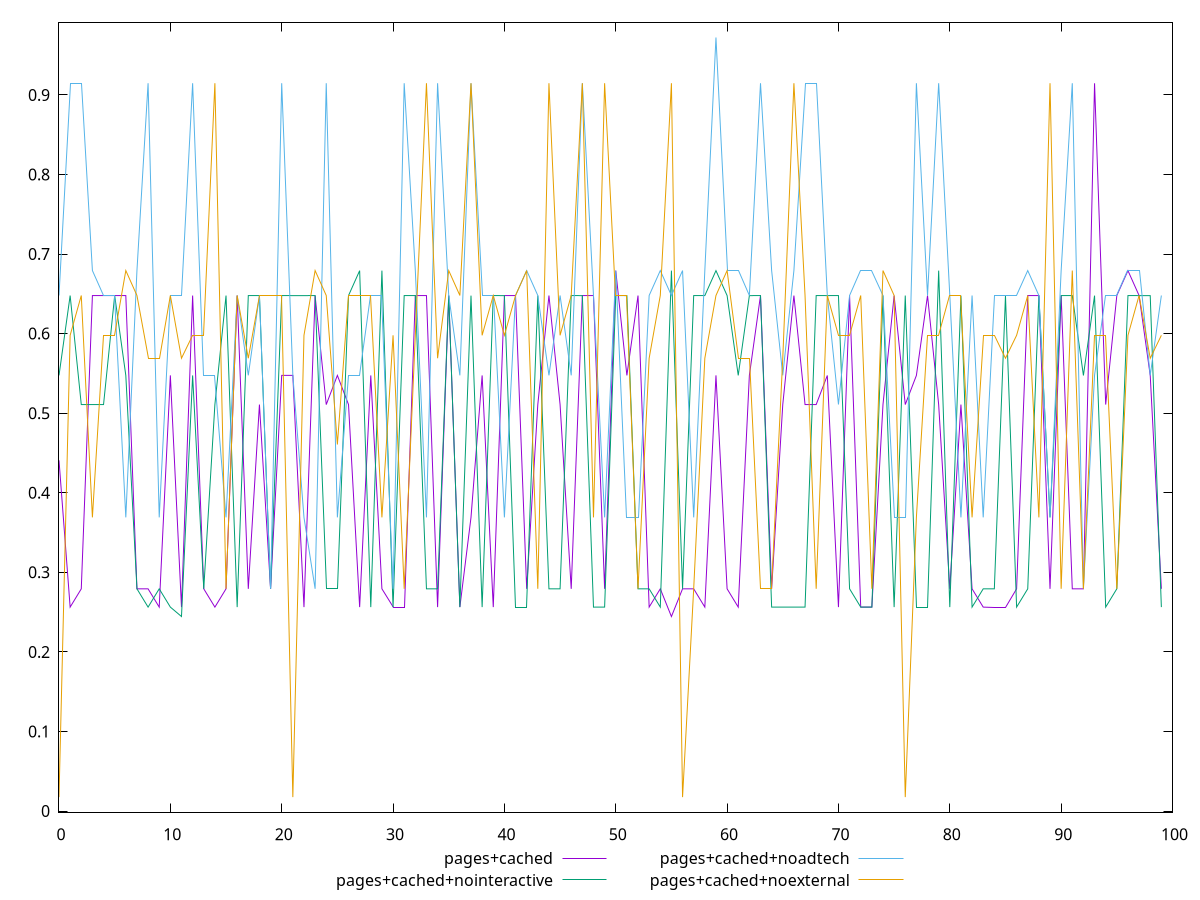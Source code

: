 $_pagesCached <<EOF
0.4407658236920955
0.2562799742322955
0.2792339672875268
0.6478094412464981
0.6478262898091901
0.6478026427763179
0.6478194912354696
0.2792823224708178
0.2792409513664286
0.25630090007589573
0.5475006786881829
0.2562630880677941
0.6477955487650243
0.27927923284149514
0.2562978406257559
0.27928232247081786
0.6478194912354696
0.27927587459061665
0.5108287408726042
0.27925169647155035
0.5474731822549327
0.547485751911919
0.25631069058395844
0.6478262898091901
0.5107702446850244
0.5474797289216318
0.5108287408726042
0.25631069058395844
0.5474731822549327
0.2792823224708178
0.2562979630029969
0.2562979630029969
0.6478262898091901
0.6478194912354696
0.25630371480519626
0.6478262898091901
0.2562979630029969
0.36902074152472114
0.547464802615606
0.25629392458768646
0.6478041207010639
0.6478121015288112
0.27926821794167
0.5108405889204024
0.6478262898091901
0.5108146716302604
0.27923759361264283
0.6478194912354696
0.6478094412464981
0.2792823224708178
0.6791210476180626
0.547485751911919
0.6478041207010639
0.25631766656974647
0.2792746656309755
0.24444197763032915
0.2792899795373541
0.27923638483195345
0.2563048162301851
0.547485751911919
0.27927923284149514
0.2563078757711227
0.5474585179554102
0.6478262898091901
0.27927923284149514
0.5108405889204024
0.6478194912354696
0.5108287408726042
0.5108405889204024
0.5473914852760438
0.2563048162301851
0.6478121015288112
0.25630371480519626
0.25630090007589573
0.5108265193905918
0.6477116064197075
0.5108208423085594
0.5473914852760438
0.6478194912354696
0.5108349117006254
0.27927923284149514
0.5108405889204024
0.27927923284149514
0.2562978406257559
0.2563078757711227
0.25630371480519626
0.2792823224708178
0.6478121015288112
0.6478194912354696
0.2792823224708178
0.6478121015288112
0.27923759361264283
0.2792440405384208
0.9145821263333085
0.5108220764520992
0.6478209691827246
0.6791301408114965
0.6478094412464981
0.547485751911919
0.27928997953735407
EOF
$_pagesCachedNointeractive <<EOF
0.5474731822549327
0.6478032339459794
0.5108405889204024
0.5108287408726042
0.5108220764520992
0.647828950132018
0.547464802615606
0.27927587459061665
0.25630151197070267
0.2792722477286479
0.25630151197070267
0.24447509805739986
0.5474797289216318
0.27927923284149514
0.5108149184561315
0.6478121015288112
0.25629808538030163
0.6478194912354696
0.6478121015288112
0.2792899795373541
0.6478121015288112
0.6477447096822421
0.6477198821424198
0.6478262898091901
0.2792899795373541
0.2792899795373541
0.6477952531822077
0.6791301408114965
0.2562630880677941
0.679138324734899
0.2562978406257559
0.6478041207010639
0.6478431386284664
0.2792823224708178
0.2792409513664286
0.6478094412464981
0.2562827887110055
0.6477116064197075
0.25630151197070267
0.6477952531822077
0.6477278623622769
0.2562978406257559
0.2562978406257559
0.6478262898091901
0.27923759361264283
0.2792440405384208
0.6478121015288112
0.6477278623622769
0.2562630880677941
0.2563078757711227
0.6478026427763179
0.6477447096822421
0.27923007240238157
0.2792440405384208
0.25631069058395844
0.6791355967552408
0.27927587459061665
0.6478262898091901
0.6478121015288112
0.6791355967552408
0.6478094412464981
0.5474731822549327
0.647735251506096
0.6477955487650243
0.2563048162301851
0.25630090007589573
0.2562699402781269
0.25630090007589573
0.6478194912354696
0.6477420495620236
0.6478121015288112
0.2792899795373541
0.2563078757711227
0.25631766656974647
0.6478194912354696
0.2562666365089175
0.6477952531822077
0.25630151197070267
0.2562979630029969
0.679138324734899
0.25626296570871093
0.647735251506096
0.2562979630029969
0.27923759361264283
0.2792440405384208
0.6477278623622769
0.25630371480519626
0.2792722477286479
0.6478262898091901
0.36902074152472114
0.6478041207010639
0.6478262898091901
0.5473838921565156
0.6477278623622769
0.2562979630029969
0.2792823224708178
0.6478194912354696
0.6477420495620236
0.6477198821424198
0.2563048162301851
EOF
$_pagesCachedNoadtech <<EOF
0.6478936866255779
0.9146517814122077
0.9146517814122077
0.6792219852973744
0.6478936866255779
0.6478936866255779
0.3690659991228524
0.6792219852973744
0.9146517814122077
0.3690659991228524
0.6478936866255779
0.6478936866255779
0.9146517814122077
0.5475454610271884
0.5475454610271884
0.3690659991228524
0.6478936866255779
0.5475454610271884
0.6478936866255779
0.27931295209719315
0.9146517814122077
0.5475454610271884
0.3690659991228524
0.27931295209719315
0.9146517814122077
0.3690659991228524
0.5475454610271884
0.5475454610271884
0.6478936866255779
0.6478936866255779
0.27931295209719315
0.9146517814122077
0.6792219852973744
0.3690659991228524
0.9146517814122077
0.6478936866255779
0.5475454610271884
0.9146517814122077
0.6478936866255779
0.6478936866255779
0.3690659991228524
0.6478936866255779
0.6792219852973744
0.6478936866255779
0.5475454610271884
0.6478936866255779
0.5475454610271884
0.9146517814122077
0.6478936866255779
0.3690659991228524
0.6792219852973744
0.3690659991228524
0.3690659991228524
0.6478936866255779
0.6792219852973744
0.6478936866255779
0.6792219852973744
0.3690659991228524
0.6792219852973744
0.9721147685558164
0.6792219852973744
0.6792219852973744
0.6478936866255779
0.9146517814122077
0.6792219852973744
0.5475454610271884
0.6792219852973744
0.9146517814122077
0.9146517814122077
0.6478936866255779
0.510896870453301
0.6478936866255779
0.6792219852973744
0.6792219852973744
0.6478936866255779
0.3690659991228524
0.3690659991228524
0.9146517814122077
0.6478936866255779
0.9146517814122077
0.6478936866255779
0.3690659991228524
0.6478936866255779
0.3690659991228524
0.6478936866255779
0.6478936866255779
0.6478936866255779
0.6792219852973744
0.6478936866255779
0.3690659991228524
0.6792219852973744
0.9146517814122077
0.27931295209719315
0.5475454610271884
0.6478936866255779
0.6478936866255779
0.6792219852973744
0.6792219852973744
0.5475454610271884
0.6478936866255779
EOF
$_pagesCachedNoexternal <<EOF
0.017481246450500643
0.5978316776798642
0.6478936866255779
0.3690659991228524
0.5978316776798642
0.5978316776798642
0.6792219852973744
0.6478936866255779
0.5690350599985126
0.5690350599985126
0.6478936866255779
0.5690350599985126
0.5978316776798642
0.5978316776798642
0.9146517814122077
0.27931295209719315
0.6478936866255779
0.5690350599985126
0.6478936866255779
0.6478936866255779
0.6478936866255779
0.017481246450500643
0.5978316776798642
0.6792219852973744
0.6478936866255779
0.46066090612573035
0.6478936866255779
0.6478936866255779
0.6478936866255779
0.3690659991228524
0.5978316776798642
0.27931295209719315
0.5978316776798642
0.9146517814122077
0.5690350599985126
0.6792219852973744
0.6478936866255779
0.9146517814122077
0.5978316776798642
0.6478936866255779
0.5978316776798642
0.6478936866255779
0.6792219852973744
0.27931295209719315
0.9146517814122077
0.5978316776798642
0.6478936866255779
0.9146517814122077
0.3690659991228524
0.9146517814122077
0.6478936866255779
0.6478936866255779
0.27931295209719315
0.5690350599985126
0.6478936866255779
0.9146517814122077
0.017481246450500643
0.27931295209719315
0.5690350599985126
0.6478936866255779
0.6792219852973744
0.5690350599985126
0.5690350599985126
0.27931295209719315
0.27931295209719315
0.5690350599985126
0.9146517814122077
0.6478936866255779
0.27931295209719315
0.6478936866255779
0.5978316776798642
0.5978316776798642
0.6478936866255779
0.27931295209719315
0.6792219852973744
0.6478936866255779
0.017481246450500643
0.3690659991228524
0.5978316776798642
0.5978316776798642
0.6478936866255779
0.6478936866255779
0.3690659991228524
0.5978316776798642
0.5978316776798642
0.5690350599985126
0.5978316776798642
0.6478936866255779
0.3690659991228524
0.9146517814122077
0.27931295209719315
0.6792219852973744
0.27931295209719315
0.5978316776798642
0.5978316776798642
0.27931295209719315
0.5978316776798642
0.6478936866255779
0.5690350599985126
0.5978316776798642
EOF
set key outside below
set terminal pngcairo
set output "report_00004_2020-11-02T20-21-41.718Z/cumulative-layout-shift/cumulative-layout-shift_pages+cached_pages+cached+nointeractive_pages+cached+noadtech_pages+cached+noexternal.png"
set yrange [-0.0016114239916056733:0.9912074389979226]
plot $_pagesCached title "pages+cached" with line ,$_pagesCachedNointeractive title "pages+cached+nointeractive" with line ,$_pagesCachedNoadtech title "pages+cached+noadtech" with line ,$_pagesCachedNoexternal title "pages+cached+noexternal" with line ,